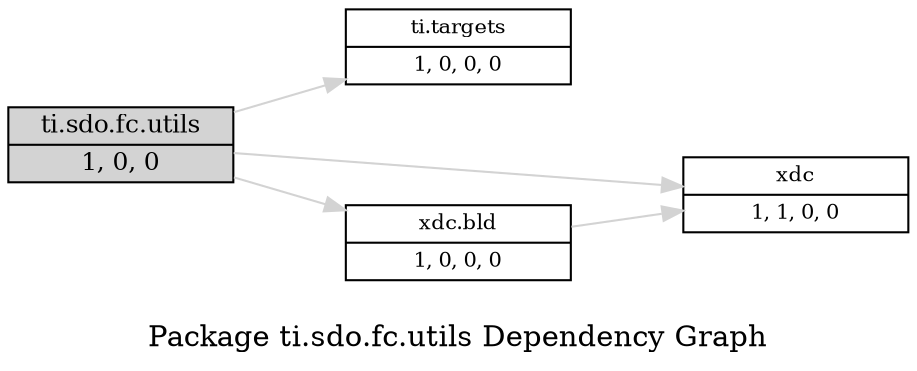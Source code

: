 digraph dependencies {
    label="\nPackage ti.sdo.fc.utils Dependency Graph";
    size="7.5,10";
    rankdir=LR;
    ranksep=".75";
    concentrate="true";
    node [fixedsize=true, width=1.5, style=filled, color=black];
    node [font=Helvetica, fontsize=12, fillcolor=lightgrey];
    ti_sdo_fc_utils [shape=record,label="ti.sdo.fc.utils|1, 0, 0", URL="package.rel.xml"];
    node [fontsize=10, fillcolor=white];

    edge [style=solid, color=blue]

    edge [style=solid, color=lightgrey]
    ti_targets [shape=record,label="ti.targets|1, 0, 0, 0", URL="../../../../../../../../../../toolsrc/library/vendors2005/xdc/xdcdist-d36/Linux/packages/ti/targets/package/package.rel.svg"];
    ti_sdo_fc_utils -> ti_targets;
    xdc [shape=record,label="xdc|1, 1, 0, 0", URL="../../../../../../../../../../toolsrc/library/vendors2005/xdc/xdcdist-d36/Linux/packages/xdc/package/package.rel.svg"];
    ti_sdo_fc_utils -> xdc;
    xdc_bld [shape=record,label="xdc.bld|1, 0, 0, 0", URL="../../../../../../../../../../toolsrc/library/vendors2005/xdc/xdcdist-d36/Linux/packages/xdc/bld/package/package.rel.svg"];
    ti_sdo_fc_utils -> xdc_bld;

    edge [style=solid, color=blue]

    edge [style=solid, color=lightgrey]
    xdc_bld -> xdc;

    edge [style=solid, color=blue]

    edge [style=solid, color=lightgrey]

    edge [style=solid, color=blue]

    edge [style=solid, color=lightgrey]
}
